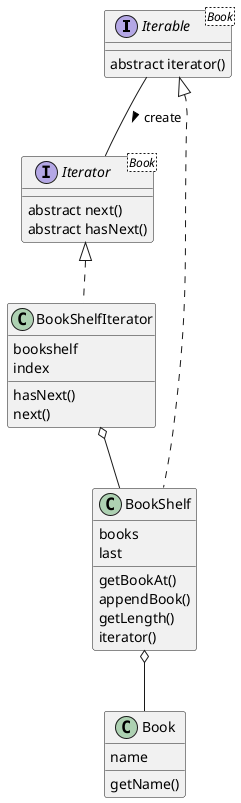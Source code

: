 @startuml

interface Iterable<Book> {
    abstract iterator()
}

interface Iterator<Book> {
    abstract next()
    abstract hasNext()
}

class Book {
    name
    getName()
}

class BookShelf {
    books
    last
    getBookAt()
    appendBook()
    getLength()
    iterator()
}

class BookShelfIterator {
    bookshelf
    index

    hasNext()
    next()
}

Iterable <|.. BookShelf
Iterator <|.. BookShelfIterator
Iterable -- Iterator : create >
BookShelf o-- Book
BookShelfIterator o-- BookShelf

@enduml
